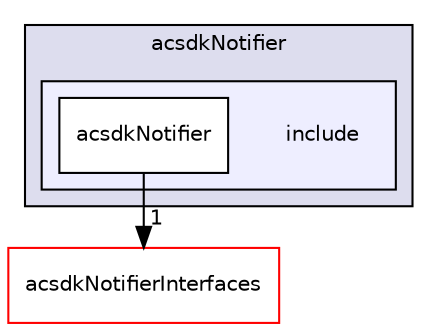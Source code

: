 digraph "/workplace/avs-device-sdk/shared/acsdkNotifier/include" {
  compound=true
  node [ fontsize="10", fontname="Helvetica"];
  edge [ labelfontsize="10", labelfontname="Helvetica"];
  subgraph clusterdir_fe5a1e31b2404c649ea4321e0ec6a380 {
    graph [ bgcolor="#ddddee", pencolor="black", label="acsdkNotifier" fontname="Helvetica", fontsize="10", URL="dir_fe5a1e31b2404c649ea4321e0ec6a380.html"]
  subgraph clusterdir_086725da32bc0c5578ea00c2ed95d43a {
    graph [ bgcolor="#eeeeff", pencolor="black", label="" URL="dir_086725da32bc0c5578ea00c2ed95d43a.html"];
    dir_086725da32bc0c5578ea00c2ed95d43a [shape=plaintext label="include"];
    dir_b170ce45316ac9f00b9eaf5564266dfb [shape=box label="acsdkNotifier" color="black" fillcolor="white" style="filled" URL="dir_b170ce45316ac9f00b9eaf5564266dfb.html"];
  }
  }
  dir_d3cfb0f75dbe2fd43efeb9e5a78af15e [shape=box label="acsdkNotifierInterfaces" fillcolor="white" style="filled" color="red" URL="dir_d3cfb0f75dbe2fd43efeb9e5a78af15e.html"];
  dir_b170ce45316ac9f00b9eaf5564266dfb->dir_d3cfb0f75dbe2fd43efeb9e5a78af15e [headlabel="1", labeldistance=1.5 headhref="dir_000607_000609.html"];
}
